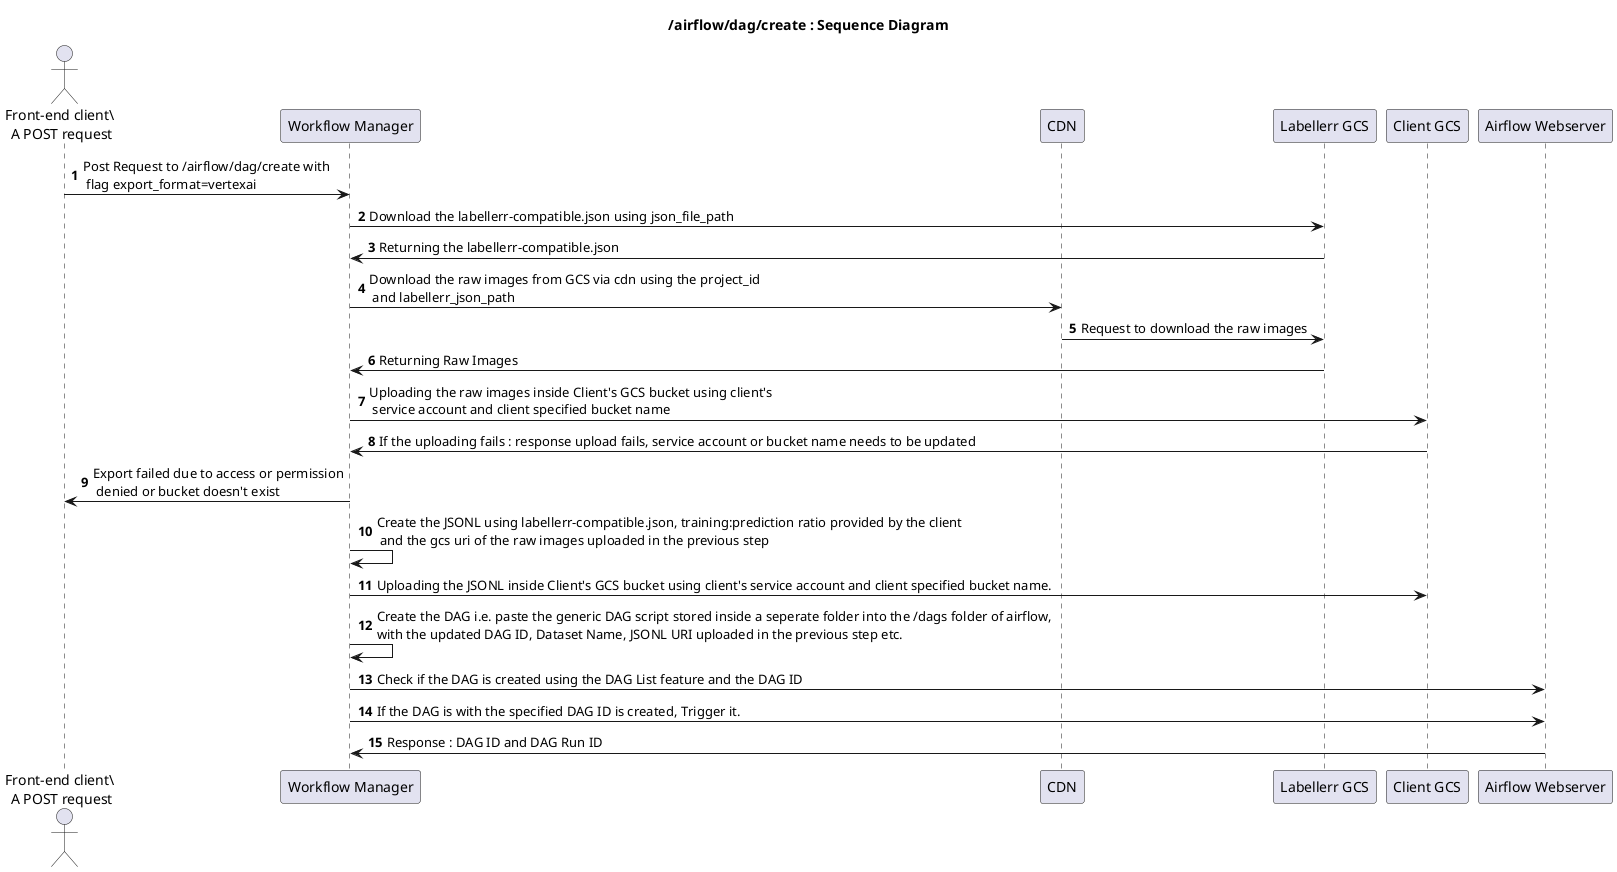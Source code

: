 @startuml
title /airflow/dag/create : Sequence Diagram
autonumber
actor "Front-end client\ \nA POST request" as req

participant "Workflow Manager" as endPoint
participant "CDN" as cdn
participant "Labellerr GCS" as gcs
participant "Client GCS" as gcsClient
participant "Airflow Webserver" as webserver

req -> endPoint:Post Request to /airflow/dag/create with\n flag export_format=vertexai
endPoint -> gcs:Download the labellerr-compatible.json using json_file_path
gcs -> endPoint: Returning the labellerr-compatible.json
endPoint -> cdn:Download the raw images from GCS via cdn using the project_id\n and labellerr_json_path
cdn -> gcs: Request to download the raw images
gcs -> endPoint: Returning Raw Images

endPoint -> gcsClient: Uploading the raw images inside Client's GCS bucket using client's\n service account and client specified bucket name
gcsClient -> endPoint: If the uploading fails : response upload fails, service account or bucket name needs to be updated
endPoint -> req: Export failed due to access or permission\n denied or bucket doesn't exist

endPoint -> endPoint: Create the JSONL using labellerr-compatible.json, training:prediction ratio provided by the client\n and the gcs uri of the raw images uploaded in the previous step
endPoint -> gcsClient: Uploading the JSONL inside Client's GCS bucket using client's service account and client specified bucket name.

endPoint -> endPoint: Create the DAG i.e. paste the generic DAG script stored inside a seperate folder into the /dags folder of airflow, \nwith the updated DAG ID, Dataset Name, JSONL URI uploaded in the previous step etc.
endPoint -> webserver: Check if the DAG is created using the DAG List feature and the DAG ID
endPoint -> webserver: If the DAG is with the specified DAG ID is created, Trigger it.
webserver -> endPoint: Response : DAG ID and DAG Run ID
@enduml

